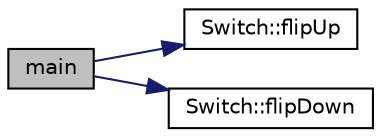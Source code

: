 digraph "main"
{
  edge [fontname="Helvetica",fontsize="10",labelfontname="Helvetica",labelfontsize="10"];
  node [fontname="Helvetica",fontsize="10",shape=record];
  rankdir="LR";
  Node1 [label="main",height=0.2,width=0.4,color="black", fillcolor="grey75", style="filled", fontcolor="black"];
  Node1 -> Node2 [color="midnightblue",fontsize="10",style="solid",fontname="Helvetica"];
  Node2 [label="Switch::flipUp",height=0.2,width=0.4,color="black", fillcolor="white", style="filled",URL="$classSwitch.html#a897907b3d656b36a8bad9a830b294504"];
  Node1 -> Node3 [color="midnightblue",fontsize="10",style="solid",fontname="Helvetica"];
  Node3 [label="Switch::flipDown",height=0.2,width=0.4,color="black", fillcolor="white", style="filled",URL="$classSwitch.html#aa280f6f53ea293f8142f8fa2cd45c3ed"];
}

